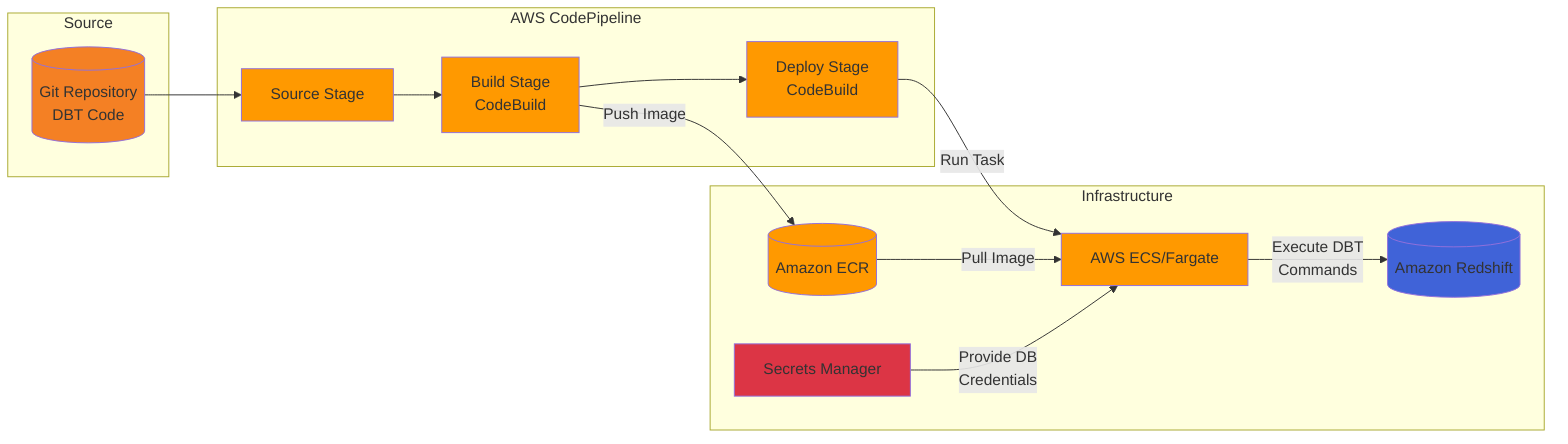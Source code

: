 flowchart LR
    subgraph "Source"
        git[("Git Repository\nDBT Code")]
    end

    subgraph "AWS CodePipeline"
        direction TB
        source[Source Stage]
        build[Build Stage\nCodeBuild]
        deploy[Deploy Stage\nCodeBuild]

        source --> build
        build --> deploy
    end

    subgraph "Infrastructure"
        ecr[(Amazon ECR)]
        ecs[AWS ECS/Fargate]
        rs[(Amazon Redshift)]
        secrets[Secrets Manager]
    end

    git --> source
    build -->|Push Image| ecr
    deploy -->|Run Task| ecs
    ecr -->|Pull Image| ecs
    ecs -->|Execute DBT\nCommands| rs
    secrets -->|Provide DB\nCredentials| ecs

    style git fill:#f48024
    style source fill:#ff9900
    style build fill:#ff9900
    style deploy fill:#ff9900
    style ecr fill:#ff9900
    style ecs fill:#ff9900
    style rs fill:#4063d8
    style secrets fill:#dc3545